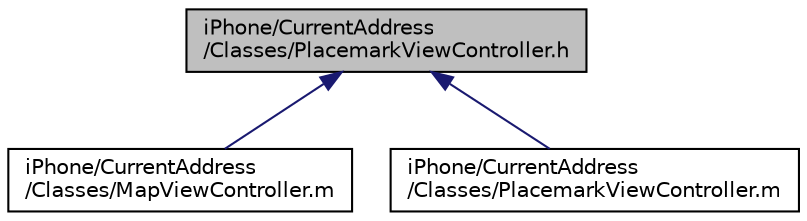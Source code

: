 digraph "iPhone/CurrentAddress/Classes/PlacemarkViewController.h"
{
  edge [fontname="Helvetica",fontsize="10",labelfontname="Helvetica",labelfontsize="10"];
  node [fontname="Helvetica",fontsize="10",shape=record];
  Node1 [label="iPhone/CurrentAddress\l/Classes/PlacemarkViewController.h",height=0.2,width=0.4,color="black", fillcolor="grey75", style="filled" fontcolor="black"];
  Node1 -> Node2 [dir="back",color="midnightblue",fontsize="10",style="solid",fontname="Helvetica"];
  Node2 [label="iPhone/CurrentAddress\l/Classes/MapViewController.m",height=0.2,width=0.4,color="black", fillcolor="white", style="filled",URL="$_map_view_controller_8m.html"];
  Node1 -> Node3 [dir="back",color="midnightblue",fontsize="10",style="solid",fontname="Helvetica"];
  Node3 [label="iPhone/CurrentAddress\l/Classes/PlacemarkViewController.m",height=0.2,width=0.4,color="black", fillcolor="white", style="filled",URL="$_placemark_view_controller_8m.html"];
}
